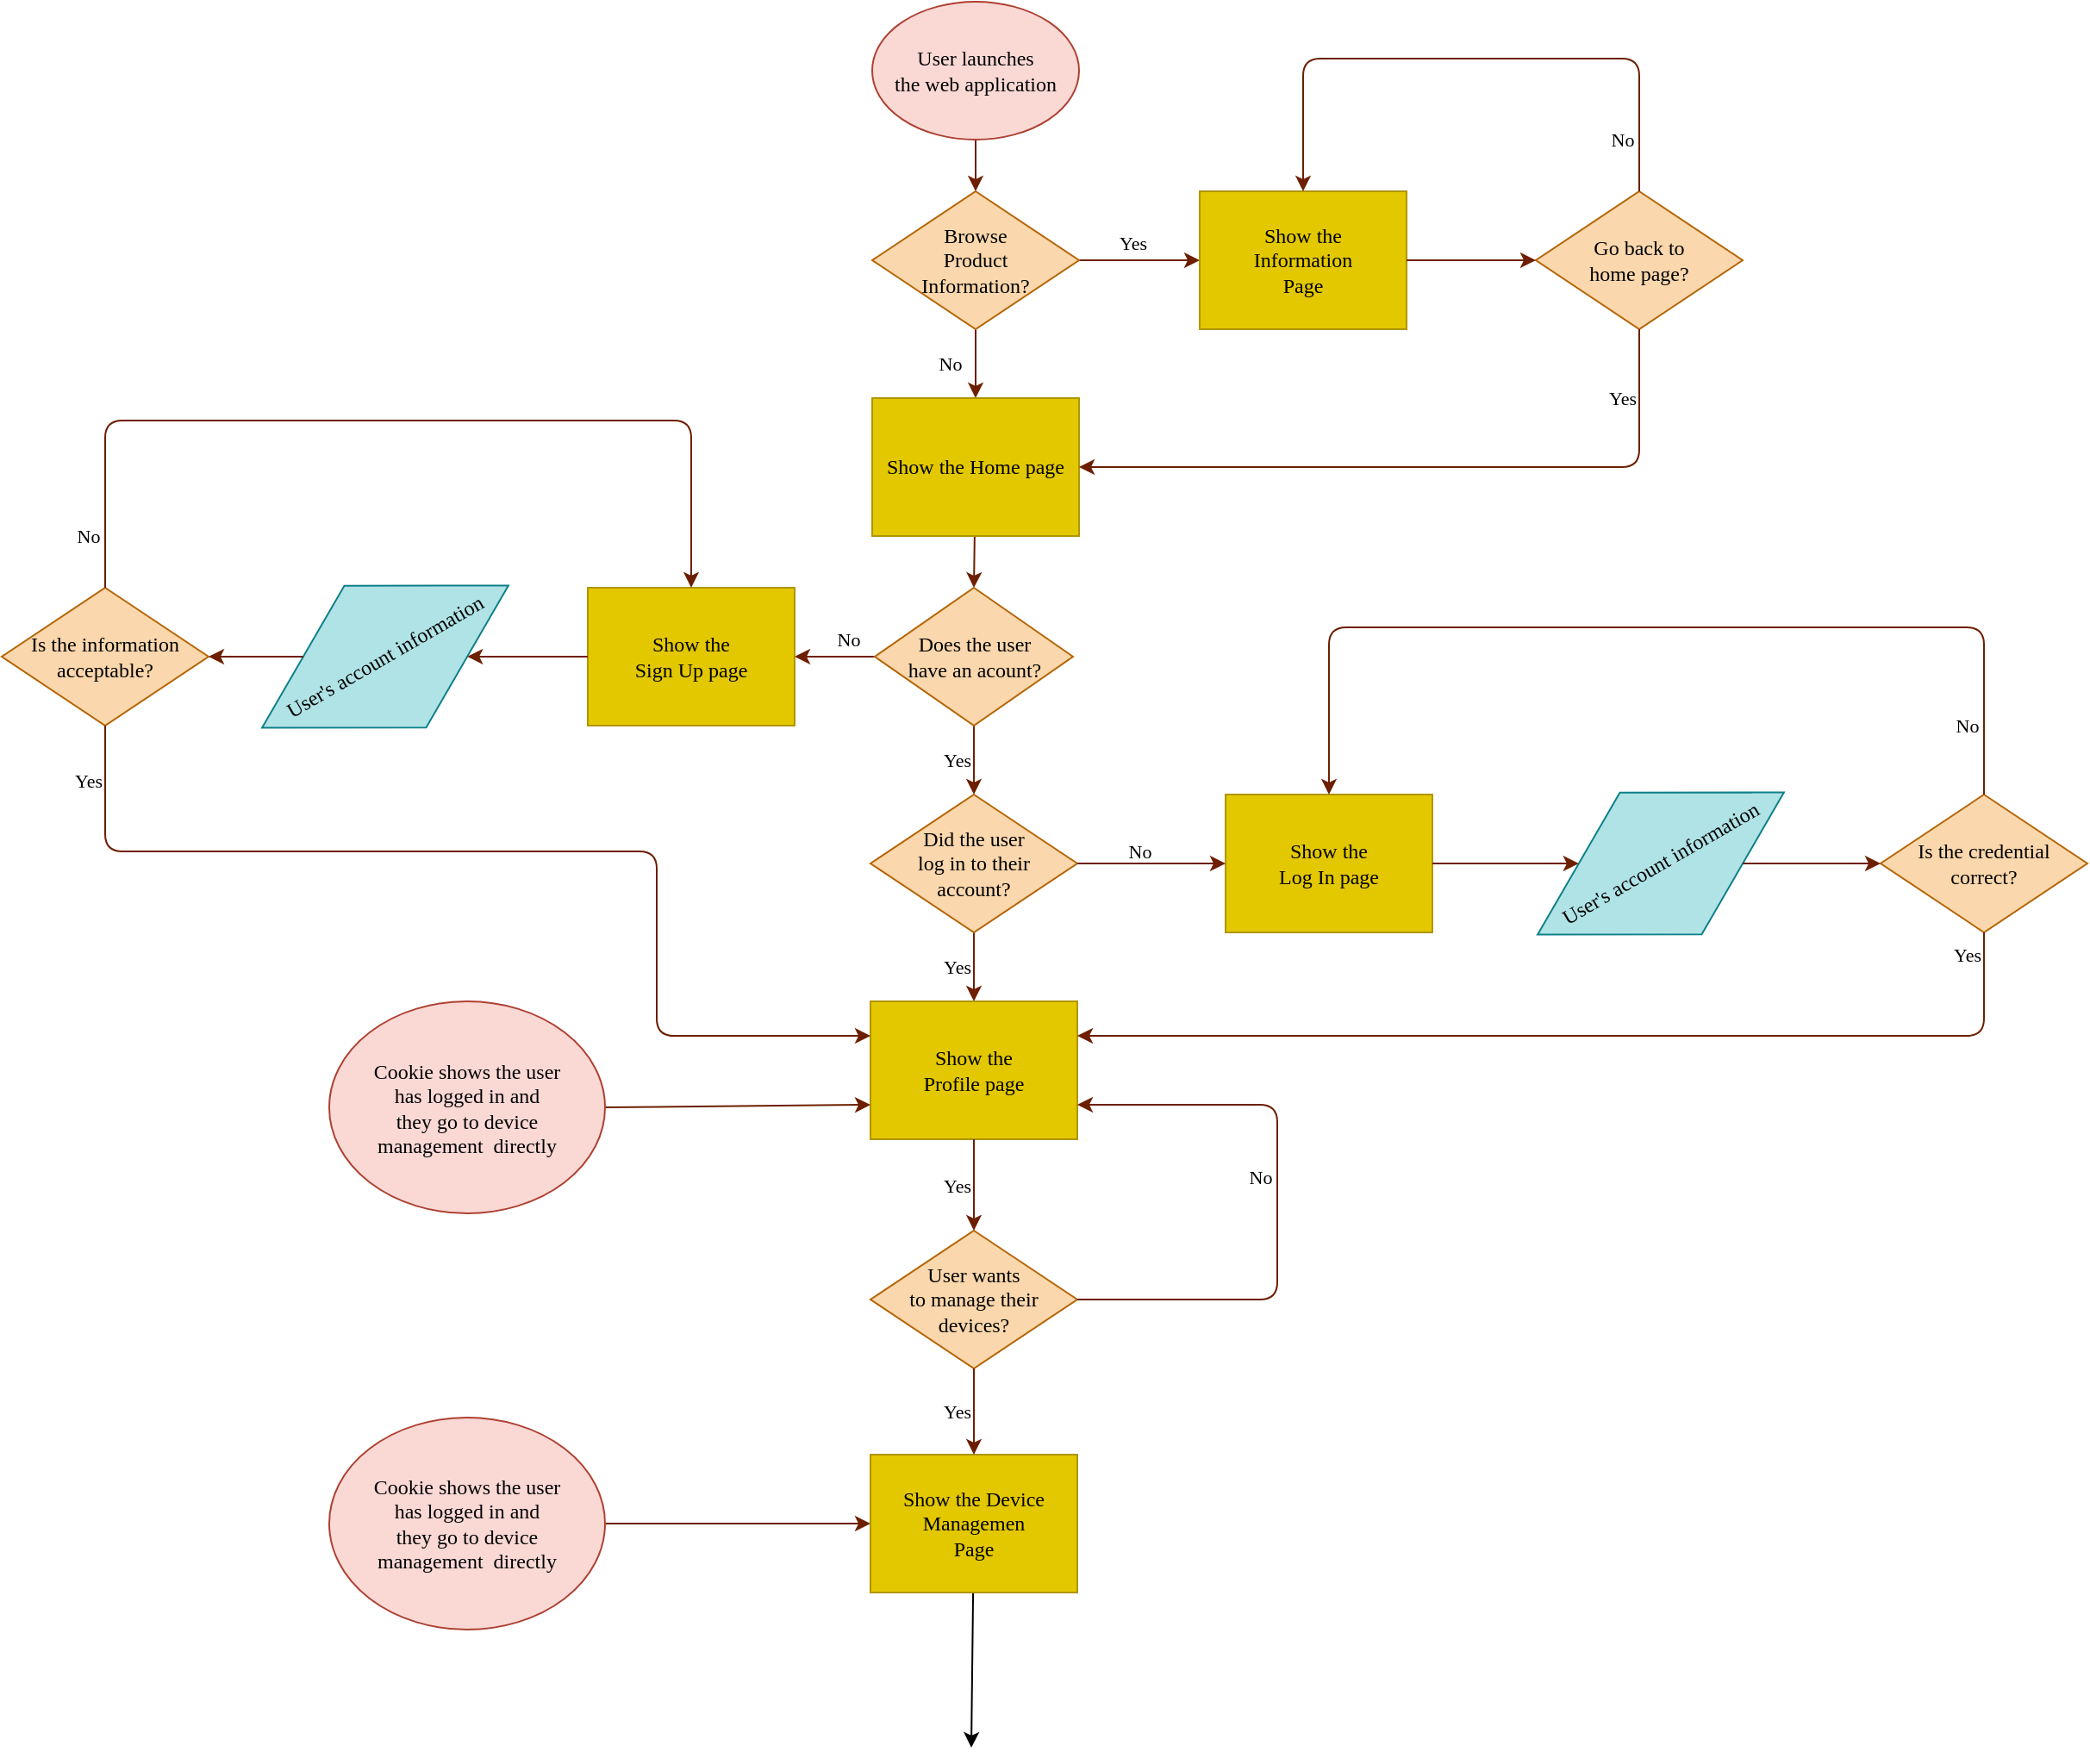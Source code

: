 <mxfile>
    <diagram id="EsgLebGoWWIMGymGJLI_" name="Page-1">
        <mxGraphModel dx="1760" dy="983" grid="1" gridSize="10" guides="1" tooltips="1" connect="1" arrows="1" fold="1" page="1" pageScale="1" pageWidth="1600" pageHeight="900" background="#ffffff" math="0" shadow="0">
            <root>
                <mxCell id="0"/>
                <mxCell id="1" parent="0"/>
                <mxCell id="2" style="edgeStyle=none;html=1;exitX=0.5;exitY=1;exitDx=0;exitDy=0;entryX=0.5;entryY=0;entryDx=0;entryDy=0;fontFamily=Times New Roman;fontColor=#000000;fillColor=#a0522d;strokeColor=#6D1F00;" edge="1" parent="1" source="3" target="8">
                    <mxGeometry relative="1" as="geometry"/>
                </mxCell>
                <mxCell id="3" value="&lt;font color=&quot;#000000&quot;&gt;User launches&lt;br&gt;the web application&lt;/font&gt;" style="ellipse;whiteSpace=wrap;html=1;fillColor=#fad9d5;strokeColor=#ae4132;fontFamily=Times New Roman;" vertex="1" parent="1">
                    <mxGeometry x="615" y="117" width="120" height="80" as="geometry"/>
                </mxCell>
                <mxCell id="4" style="edgeStyle=none;html=1;entryX=0;entryY=0.5;entryDx=0;entryDy=0;fontFamily=Times New Roman;fontColor=#000000;fillColor=#a0522d;strokeColor=#6D1F00;" edge="1" parent="1" source="8" target="10">
                    <mxGeometry relative="1" as="geometry"/>
                </mxCell>
                <mxCell id="5" value="Yes" style="edgeLabel;html=1;align=center;verticalAlign=middle;resizable=0;points=[];fontFamily=Times New Roman;fontColor=#000000;labelBackgroundColor=none;" vertex="1" connectable="0" parent="4">
                    <mxGeometry x="-0.415" y="2" relative="1" as="geometry">
                        <mxPoint x="10" y="-8" as="offset"/>
                    </mxGeometry>
                </mxCell>
                <mxCell id="6" style="edgeStyle=none;html=1;entryX=0.5;entryY=0;entryDx=0;entryDy=0;fontFamily=Times New Roman;fontColor=#000000;fillColor=#a0522d;strokeColor=#6D1F00;" edge="1" parent="1" target="12">
                    <mxGeometry relative="1" as="geometry">
                        <mxPoint x="675" y="307" as="sourcePoint"/>
                    </mxGeometry>
                </mxCell>
                <mxCell id="7" value="No" style="edgeLabel;html=1;align=center;verticalAlign=middle;resizable=0;points=[];fontFamily=Times New Roman;fontColor=#000000;labelBackgroundColor=none;" vertex="1" connectable="0" parent="6">
                    <mxGeometry x="-0.036" y="1" relative="1" as="geometry">
                        <mxPoint x="-16" as="offset"/>
                    </mxGeometry>
                </mxCell>
                <mxCell id="8" value="&lt;font color=&quot;#000000&quot;&gt;Browse&lt;br&gt;Product&lt;br&gt;Information?&lt;/font&gt;" style="rhombus;whiteSpace=wrap;html=1;fontFamily=Times New Roman;fillColor=#fad7ac;strokeColor=#b46504;" vertex="1" parent="1">
                    <mxGeometry x="615" y="227" width="120" height="80" as="geometry"/>
                </mxCell>
                <mxCell id="10" value="Show the&lt;br&gt;Information&lt;br&gt;Page" style="whiteSpace=wrap;html=1;fontFamily=Times New Roman;fillColor=#e3c800;strokeColor=#B09500;fontColor=#000000;" vertex="1" parent="1">
                    <mxGeometry x="805" y="227" width="120" height="80" as="geometry"/>
                </mxCell>
                <mxCell id="11" style="edgeStyle=none;html=1;entryX=0.5;entryY=0;entryDx=0;entryDy=0;fontFamily=Times New Roman;fontColor=#000000;fillColor=#a0522d;strokeColor=#6D1F00;" edge="1" parent="1" source="12" target="16">
                    <mxGeometry relative="1" as="geometry"/>
                </mxCell>
                <mxCell id="12" value="Show the Home page" style="whiteSpace=wrap;html=1;fontFamily=Times New Roman;fillColor=#e3c800;strokeColor=#B09500;fontColor=#000000;" vertex="1" parent="1">
                    <mxGeometry x="615" y="347" width="120" height="80" as="geometry"/>
                </mxCell>
                <mxCell id="13" value="Yes" style="edgeStyle=none;html=1;exitX=0.5;exitY=1;exitDx=0;exitDy=0;entryX=0.5;entryY=0;entryDx=0;entryDy=0;fontFamily=Times New Roman;fontColor=#000000;labelBackgroundColor=none;fillColor=#a0522d;strokeColor=#6D1F00;" edge="1" parent="1" source="16" target="25">
                    <mxGeometry y="-10" relative="1" as="geometry">
                        <mxPoint as="offset"/>
                    </mxGeometry>
                </mxCell>
                <mxCell id="14" style="edgeStyle=none;html=1;entryX=1;entryY=0.5;entryDx=0;entryDy=0;labelBackgroundColor=none;fontFamily=Times New Roman;fontColor=#000000;fillColor=#a0522d;strokeColor=#6D1F00;" edge="1" parent="1" source="16" target="18">
                    <mxGeometry relative="1" as="geometry"/>
                </mxCell>
                <mxCell id="15" value="No" style="edgeLabel;html=1;align=center;verticalAlign=middle;resizable=0;points=[];fontFamily=Times New Roman;fontColor=#000000;labelBackgroundColor=none;" vertex="1" connectable="0" parent="14">
                    <mxGeometry x="-0.4" y="3" relative="1" as="geometry">
                        <mxPoint x="-2" y="-13" as="offset"/>
                    </mxGeometry>
                </mxCell>
                <mxCell id="16" value="&lt;font color=&quot;#000000&quot;&gt;Does the user&lt;br&gt;have an acount?&lt;br&gt;&lt;/font&gt;" style="rhombus;whiteSpace=wrap;html=1;fontFamily=Times New Roman;fillColor=#fad7ac;strokeColor=#b46504;" vertex="1" parent="1">
                    <mxGeometry x="616.5" y="457" width="115" height="80" as="geometry"/>
                </mxCell>
                <mxCell id="18" value="Show the&lt;br&gt;Sign Up page" style="whiteSpace=wrap;html=1;fontFamily=Times New Roman;fillColor=#e3c800;strokeColor=#B09500;fontColor=#000000;" vertex="1" parent="1">
                    <mxGeometry x="450" y="457" width="120" height="80" as="geometry"/>
                </mxCell>
                <mxCell id="24" value="Yes" style="edgeStyle=none;html=1;exitX=0.5;exitY=1;exitDx=0;exitDy=0;entryX=0.5;entryY=0;entryDx=0;entryDy=0;labelBackgroundColor=none;fontFamily=Times New Roman;fontColor=#000000;fillColor=#a0522d;strokeColor=#6D1F00;" edge="1" parent="1" source="25" target="49">
                    <mxGeometry y="-10" relative="1" as="geometry">
                        <mxPoint as="offset"/>
                    </mxGeometry>
                </mxCell>
                <mxCell id="25" value="&lt;font color=&quot;#000000&quot;&gt;Did the user &lt;br&gt;log in to their &lt;br&gt;account?&lt;/font&gt;" style="rhombus;whiteSpace=wrap;html=1;fontFamily=Times New Roman;fillColor=#fad7ac;strokeColor=#b46504;" vertex="1" parent="1">
                    <mxGeometry x="614" y="577" width="120" height="80" as="geometry"/>
                </mxCell>
                <mxCell id="27" value="Show the&lt;br&gt;Log In page" style="whiteSpace=wrap;html=1;fontFamily=Times New Roman;fillColor=#e3c800;strokeColor=#B09500;fontColor=#000000;" vertex="1" parent="1">
                    <mxGeometry x="820" y="577" width="120" height="80" as="geometry"/>
                </mxCell>
                <mxCell id="28" value="" style="edgeStyle=none;html=1;labelBackgroundColor=none;fontFamily=Times New Roman;fontColor=#000000;exitX=1;exitY=0.5;exitDx=0;exitDy=0;fillColor=#a0522d;strokeColor=#6D1F00;entryX=0;entryY=0.5;entryDx=0;entryDy=0;" edge="1" parent="1" source="31" target="33">
                    <mxGeometry x="-0.081" y="17" relative="1" as="geometry">
                        <mxPoint as="offset"/>
                        <mxPoint x="520" y="660" as="targetPoint"/>
                    </mxGeometry>
                </mxCell>
                <mxCell id="30" value="&lt;font color=&quot;#000000&quot;&gt;Is the credential&lt;br&gt;correct?&lt;br&gt;&lt;/font&gt;" style="rhombus;whiteSpace=wrap;html=1;fontFamily=Times New Roman;fillColor=#fad7ac;strokeColor=#b46504;" vertex="1" parent="1">
                    <mxGeometry x="1200" y="577" width="120" height="80" as="geometry"/>
                </mxCell>
                <mxCell id="31" value="&lt;font color=&quot;#000000&quot;&gt;Cookie shows the user&lt;br&gt;has logged in and&lt;br&gt;they go to device&lt;br&gt;management&amp;nbsp; directly&lt;br&gt;&lt;/font&gt;" style="ellipse;whiteSpace=wrap;html=1;fillColor=#fad9d5;strokeColor=#ae4132;fontFamily=Times New Roman;" vertex="1" parent="1">
                    <mxGeometry x="300" y="938.5" width="160" height="123" as="geometry"/>
                </mxCell>
                <mxCell id="32" style="edgeStyle=none;html=1;entryX=0.5;entryY=0;entryDx=0;entryDy=0;labelBackgroundColor=none;fontFamily=Times New Roman;fontColor=#000000;" edge="1" parent="1" source="33">
                    <mxGeometry relative="1" as="geometry">
                        <mxPoint x="672.5" y="1130" as="targetPoint"/>
                    </mxGeometry>
                </mxCell>
                <mxCell id="33" value="Show the Device Managemen&lt;br&gt;Page" style="whiteSpace=wrap;html=1;fontFamily=Times New Roman;fillColor=#e3c800;strokeColor=#B09500;fontColor=#000000;" vertex="1" parent="1">
                    <mxGeometry x="614" y="960" width="120" height="80" as="geometry"/>
                </mxCell>
                <mxCell id="37" value="&lt;font color=&quot;#000000&quot;&gt;User's account information&lt;/font&gt;" style="rhombus;whiteSpace=wrap;html=1;labelBackgroundColor=none;fontFamily=Times New Roman;rotation=-30;strokeColor=#0e8088;fillColor=#b0e3e6;" vertex="1" parent="1">
                    <mxGeometry x="990" y="569.5" width="165" height="95" as="geometry"/>
                </mxCell>
                <mxCell id="41" value="&lt;font color=&quot;#000000&quot;&gt;Go back to &lt;br&gt;home page?&lt;/font&gt;" style="rhombus;whiteSpace=wrap;html=1;fontFamily=Times New Roman;fillColor=#fad7ac;strokeColor=#b46504;" vertex="1" parent="1">
                    <mxGeometry x="1000" y="227" width="120" height="80" as="geometry"/>
                </mxCell>
                <mxCell id="49" value="Show the&lt;br&gt;Profile page" style="whiteSpace=wrap;html=1;fontFamily=Times New Roman;fillColor=#e3c800;strokeColor=#B09500;fontColor=#000000;" vertex="1" parent="1">
                    <mxGeometry x="614" y="697" width="120" height="80" as="geometry"/>
                </mxCell>
                <mxCell id="50" value="" style="edgeStyle=none;html=1;entryX=0.5;entryY=0;entryDx=0;entryDy=0;labelBackgroundColor=none;fontFamily=Times New Roman;fontColor=#000000;endArrow=none;" edge="1" parent="1" target="22">
                    <mxGeometry relative="1" as="geometry">
                        <mxPoint x="669" y="903" as="sourcePoint"/>
                        <mxPoint x="900" y="790" as="targetPoint"/>
                    </mxGeometry>
                </mxCell>
                <mxCell id="22" value="&lt;font color=&quot;#000000&quot;&gt;User wants &lt;br&gt;to manage their &lt;br&gt;devices?&lt;/font&gt;" style="rhombus;whiteSpace=wrap;html=1;fontFamily=Times New Roman;fillColor=#fad7ac;strokeColor=#b46504;" vertex="1" parent="1">
                    <mxGeometry x="614" y="830" width="120" height="80" as="geometry"/>
                </mxCell>
                <mxCell id="52" value="" style="edgeStyle=none;html=1;labelBackgroundColor=none;fontFamily=Times New Roman;fontColor=#000000;exitX=1;exitY=0.5;exitDx=0;exitDy=0;fillColor=#a0522d;strokeColor=#6D1F00;entryX=0;entryY=0.75;entryDx=0;entryDy=0;" edge="1" parent="1" source="53" target="49">
                    <mxGeometry x="-0.081" y="17" relative="1" as="geometry">
                        <mxPoint as="offset"/>
                        <mxPoint x="614" y="737" as="targetPoint"/>
                    </mxGeometry>
                </mxCell>
                <mxCell id="53" value="&lt;font color=&quot;#000000&quot;&gt;Cookie shows the user&lt;br&gt;has logged in and&lt;br&gt;they go to device&lt;br&gt;management&amp;nbsp; directly&lt;br&gt;&lt;/font&gt;" style="ellipse;whiteSpace=wrap;html=1;fillColor=#fad9d5;strokeColor=#ae4132;fontFamily=Times New Roman;" vertex="1" parent="1">
                    <mxGeometry x="300" y="697" width="160" height="123" as="geometry"/>
                </mxCell>
                <mxCell id="54" style="edgeStyle=none;html=1;entryX=0;entryY=0.5;entryDx=0;entryDy=0;labelBackgroundColor=none;fontFamily=Times New Roman;fontColor=#000000;fillColor=#a0522d;strokeColor=#6D1F00;exitX=1;exitY=0.5;exitDx=0;exitDy=0;" edge="1" parent="1" source="25" target="27">
                    <mxGeometry relative="1" as="geometry">
                        <mxPoint x="626.5" y="507" as="sourcePoint"/>
                        <mxPoint x="580" y="507" as="targetPoint"/>
                    </mxGeometry>
                </mxCell>
                <mxCell id="55" value="No" style="edgeLabel;html=1;align=center;verticalAlign=middle;resizable=0;points=[];fontFamily=Times New Roman;fontColor=#000000;labelBackgroundColor=none;" vertex="1" connectable="0" parent="54">
                    <mxGeometry x="-0.4" y="3" relative="1" as="geometry">
                        <mxPoint x="10" y="-4" as="offset"/>
                    </mxGeometry>
                </mxCell>
                <mxCell id="56" value="Yes" style="edgeStyle=none;html=1;entryX=0.5;entryY=0;entryDx=0;entryDy=0;labelBackgroundColor=none;fontFamily=Times New Roman;fontColor=#000000;fillColor=#a0522d;strokeColor=#6D1F00;" edge="1" parent="1" target="22">
                    <mxGeometry y="-10" relative="1" as="geometry">
                        <mxPoint as="offset"/>
                        <mxPoint x="674" y="777" as="sourcePoint"/>
                        <mxPoint x="740" y="697" as="targetPoint"/>
                        <Array as="points"/>
                    </mxGeometry>
                </mxCell>
                <mxCell id="57" value="Yes" style="edgeStyle=none;html=1;entryX=0.5;entryY=0;entryDx=0;entryDy=0;labelBackgroundColor=none;fontFamily=Times New Roman;fontColor=#000000;fillColor=#a0522d;strokeColor=#6D1F00;exitX=0.5;exitY=1;exitDx=0;exitDy=0;" edge="1" parent="1" source="22" target="33">
                    <mxGeometry y="-10" relative="1" as="geometry">
                        <mxPoint as="offset"/>
                        <mxPoint x="684" y="787" as="sourcePoint"/>
                        <mxPoint x="684" y="840" as="targetPoint"/>
                        <Array as="points"/>
                    </mxGeometry>
                </mxCell>
                <mxCell id="58" style="edgeStyle=none;html=1;entryX=1;entryY=0.75;entryDx=0;entryDy=0;labelBackgroundColor=none;fontFamily=Times New Roman;fontColor=#000000;fillColor=#a0522d;strokeColor=#6D1F00;exitX=1;exitY=0.5;exitDx=0;exitDy=0;" edge="1" parent="1" source="22" target="49">
                    <mxGeometry relative="1" as="geometry">
                        <mxPoint x="744" y="627" as="sourcePoint"/>
                        <mxPoint x="830" y="627" as="targetPoint"/>
                        <Array as="points">
                            <mxPoint x="850" y="870"/>
                            <mxPoint x="850" y="757"/>
                        </Array>
                    </mxGeometry>
                </mxCell>
                <mxCell id="59" value="No" style="edgeLabel;html=1;align=center;verticalAlign=middle;resizable=0;points=[];fontFamily=Times New Roman;fontColor=#000000;labelBackgroundColor=none;" vertex="1" connectable="0" parent="58">
                    <mxGeometry x="-0.4" y="3" relative="1" as="geometry">
                        <mxPoint x="2" y="-68" as="offset"/>
                    </mxGeometry>
                </mxCell>
                <mxCell id="61" style="edgeStyle=none;html=1;entryX=0;entryY=0.5;entryDx=0;entryDy=0;fontFamily=Times New Roman;fontColor=#000000;fillColor=#a0522d;strokeColor=#6D1F00;exitX=1;exitY=0.5;exitDx=0;exitDy=0;" edge="1" parent="1" source="10" target="41">
                    <mxGeometry relative="1" as="geometry">
                        <mxPoint x="745" y="277" as="sourcePoint"/>
                        <mxPoint x="815" y="277" as="targetPoint"/>
                    </mxGeometry>
                </mxCell>
                <mxCell id="63" style="edgeStyle=none;html=1;entryX=0.5;entryY=0;entryDx=0;entryDy=0;fontFamily=Times New Roman;fontColor=#000000;fillColor=#a0522d;strokeColor=#6D1F00;exitX=0.5;exitY=0;exitDx=0;exitDy=0;" edge="1" parent="1" source="41" target="10">
                    <mxGeometry relative="1" as="geometry">
                        <mxPoint x="1120" y="267" as="sourcePoint"/>
                        <mxPoint x="815" y="277" as="targetPoint"/>
                        <Array as="points">
                            <mxPoint x="1060" y="150"/>
                            <mxPoint x="865" y="150"/>
                        </Array>
                    </mxGeometry>
                </mxCell>
                <mxCell id="64" value="No" style="edgeLabel;html=1;align=center;verticalAlign=middle;resizable=0;points=[];fontFamily=Times New Roman;fontColor=#000000;labelBackgroundColor=none;" vertex="1" connectable="0" parent="63">
                    <mxGeometry x="-0.415" y="2" relative="1" as="geometry">
                        <mxPoint x="15" y="45" as="offset"/>
                    </mxGeometry>
                </mxCell>
                <mxCell id="71" style="edgeStyle=none;html=1;entryX=1;entryY=0.5;entryDx=0;entryDy=0;fontFamily=Times New Roman;fontColor=#000000;fillColor=#a0522d;strokeColor=#6D1F00;exitX=0.5;exitY=1;exitDx=0;exitDy=0;" edge="1" parent="1" source="41" target="12">
                    <mxGeometry relative="1" as="geometry">
                        <mxPoint x="745" y="277" as="sourcePoint"/>
                        <mxPoint x="815" y="277" as="targetPoint"/>
                        <Array as="points">
                            <mxPoint x="1060" y="387"/>
                        </Array>
                    </mxGeometry>
                </mxCell>
                <mxCell id="72" value="Yes" style="edgeLabel;html=1;align=center;verticalAlign=middle;resizable=0;points=[];fontFamily=Times New Roman;fontColor=#000000;labelBackgroundColor=none;" vertex="1" connectable="0" parent="71">
                    <mxGeometry x="-0.415" y="2" relative="1" as="geometry">
                        <mxPoint x="28" y="-42" as="offset"/>
                    </mxGeometry>
                </mxCell>
                <mxCell id="73" style="edgeStyle=none;html=1;entryX=0;entryY=0;entryDx=0;entryDy=0;labelBackgroundColor=none;fontFamily=Times New Roman;fontColor=#000000;fillColor=#a0522d;strokeColor=#6D1F00;exitX=1;exitY=0.5;exitDx=0;exitDy=0;" edge="1" parent="1" source="27" target="37">
                    <mxGeometry relative="1" as="geometry">
                        <mxPoint x="744" y="627" as="sourcePoint"/>
                        <mxPoint x="830" y="627" as="targetPoint"/>
                    </mxGeometry>
                </mxCell>
                <mxCell id="75" style="edgeStyle=none;html=1;entryX=0;entryY=0.5;entryDx=0;entryDy=0;labelBackgroundColor=none;fontFamily=Times New Roman;fontColor=#000000;fillColor=#a0522d;strokeColor=#6D1F00;exitX=1;exitY=1;exitDx=0;exitDy=0;" edge="1" parent="1" source="37" target="30">
                    <mxGeometry relative="1" as="geometry">
                        <mxPoint x="950" y="627" as="sourcePoint"/>
                        <mxPoint x="1034.901" y="627.057" as="targetPoint"/>
                    </mxGeometry>
                </mxCell>
                <mxCell id="76" style="edgeStyle=none;html=1;entryX=0.5;entryY=0;entryDx=0;entryDy=0;labelBackgroundColor=none;fontFamily=Times New Roman;fontColor=#000000;fillColor=#a0522d;strokeColor=#6D1F00;exitX=0.5;exitY=0;exitDx=0;exitDy=0;" edge="1" parent="1" source="30" target="27">
                    <mxGeometry relative="1" as="geometry">
                        <mxPoint x="744" y="627" as="sourcePoint"/>
                        <mxPoint x="830" y="627" as="targetPoint"/>
                        <Array as="points">
                            <mxPoint x="1260" y="480"/>
                            <mxPoint x="880" y="480"/>
                        </Array>
                    </mxGeometry>
                </mxCell>
                <mxCell id="77" value="No" style="edgeLabel;html=1;align=center;verticalAlign=middle;resizable=0;points=[];fontFamily=Times New Roman;fontColor=#000000;labelBackgroundColor=none;" vertex="1" connectable="0" parent="76">
                    <mxGeometry x="-0.4" y="3" relative="1" as="geometry">
                        <mxPoint x="65" y="54" as="offset"/>
                    </mxGeometry>
                </mxCell>
                <mxCell id="78" style="edgeStyle=none;html=1;entryX=1;entryY=0.25;entryDx=0;entryDy=0;labelBackgroundColor=none;fontFamily=Times New Roman;fontColor=#000000;fillColor=#a0522d;strokeColor=#6D1F00;exitX=0.5;exitY=1;exitDx=0;exitDy=0;" edge="1" parent="1" source="30" target="49">
                    <mxGeometry relative="1" as="geometry">
                        <mxPoint x="754" y="637" as="sourcePoint"/>
                        <mxPoint x="840" y="637" as="targetPoint"/>
                        <Array as="points">
                            <mxPoint x="1260" y="717"/>
                        </Array>
                    </mxGeometry>
                </mxCell>
                <mxCell id="79" value="Yes" style="edgeLabel;html=1;align=center;verticalAlign=middle;resizable=0;points=[];fontFamily=Times New Roman;fontColor=#000000;labelBackgroundColor=none;" vertex="1" connectable="0" parent="78">
                    <mxGeometry x="-0.4" y="3" relative="1" as="geometry">
                        <mxPoint x="106" y="-50" as="offset"/>
                    </mxGeometry>
                </mxCell>
                <mxCell id="91" value="&lt;font color=&quot;#000000&quot;&gt;User's account information&lt;/font&gt;" style="rhombus;whiteSpace=wrap;html=1;labelBackgroundColor=none;fontFamily=Times New Roman;rotation=-30;strokeColor=#0e8088;fillColor=#b0e3e6;" vertex="1" parent="1">
                    <mxGeometry x="250" y="449.5" width="165" height="95" as="geometry"/>
                </mxCell>
                <mxCell id="93" style="edgeStyle=none;html=1;entryX=1;entryY=1;entryDx=0;entryDy=0;labelBackgroundColor=none;fontFamily=Times New Roman;fontColor=#000000;fillColor=#a0522d;strokeColor=#6D1F00;exitX=0;exitY=0.5;exitDx=0;exitDy=0;" edge="1" parent="1" source="18" target="91">
                    <mxGeometry relative="1" as="geometry">
                        <mxPoint x="626.5" y="507" as="sourcePoint"/>
                        <mxPoint x="580.0" y="507" as="targetPoint"/>
                    </mxGeometry>
                </mxCell>
                <mxCell id="95" value="&lt;font color=&quot;#000000&quot;&gt;Is the information&lt;br&gt;acceptable?&lt;br&gt;&lt;/font&gt;" style="rhombus;whiteSpace=wrap;html=1;fontFamily=Times New Roman;fillColor=#fad7ac;strokeColor=#b46504;" vertex="1" parent="1">
                    <mxGeometry x="110" y="457" width="120" height="80" as="geometry"/>
                </mxCell>
                <mxCell id="96" style="edgeStyle=none;html=1;entryX=1;entryY=0.5;entryDx=0;entryDy=0;labelBackgroundColor=none;fontFamily=Times New Roman;fontColor=#000000;fillColor=#a0522d;strokeColor=#6D1F00;exitX=0;exitY=0;exitDx=0;exitDy=0;" edge="1" parent="1" source="91" target="95">
                    <mxGeometry relative="1" as="geometry">
                        <mxPoint x="460" y="507" as="sourcePoint"/>
                        <mxPoint x="380.099" y="506.943" as="targetPoint"/>
                    </mxGeometry>
                </mxCell>
                <mxCell id="98" style="edgeStyle=none;html=1;entryX=0;entryY=0.25;entryDx=0;entryDy=0;labelBackgroundColor=none;fontFamily=Times New Roman;fontColor=#000000;fillColor=#a0522d;strokeColor=#6D1F00;exitX=0.5;exitY=1;exitDx=0;exitDy=0;" edge="1" parent="1" source="95" target="49">
                    <mxGeometry relative="1" as="geometry">
                        <mxPoint x="294.901" y="507.057" as="sourcePoint"/>
                        <mxPoint x="240" y="507" as="targetPoint"/>
                        <Array as="points">
                            <mxPoint x="170" y="610"/>
                            <mxPoint x="490" y="610"/>
                            <mxPoint x="490" y="717"/>
                        </Array>
                    </mxGeometry>
                </mxCell>
                <mxCell id="102" value="Yes" style="edgeLabel;html=1;align=center;verticalAlign=middle;resizable=0;points=[];fontFamily=Times New Roman;fontColor=#000000;" vertex="1" connectable="0" parent="98">
                    <mxGeometry x="-0.913" y="2" relative="1" as="geometry">
                        <mxPoint x="-12" y="5" as="offset"/>
                    </mxGeometry>
                </mxCell>
                <mxCell id="103" style="edgeStyle=none;html=1;entryX=0.5;entryY=0;entryDx=0;entryDy=0;labelBackgroundColor=none;fontFamily=Times New Roman;fontColor=#000000;fillColor=#a0522d;strokeColor=#6D1F00;exitX=0.5;exitY=0;exitDx=0;exitDy=0;" edge="1" parent="1" source="95" target="18">
                    <mxGeometry relative="1" as="geometry">
                        <mxPoint x="626.5" y="507" as="sourcePoint"/>
                        <mxPoint x="580" y="507" as="targetPoint"/>
                        <Array as="points">
                            <mxPoint x="170" y="360"/>
                            <mxPoint x="510" y="360"/>
                        </Array>
                    </mxGeometry>
                </mxCell>
                <mxCell id="104" value="No" style="edgeLabel;html=1;align=center;verticalAlign=middle;resizable=0;points=[];fontFamily=Times New Roman;fontColor=#000000;labelBackgroundColor=none;" vertex="1" connectable="0" parent="103">
                    <mxGeometry x="-0.4" y="3" relative="1" as="geometry">
                        <mxPoint x="-73" y="70" as="offset"/>
                    </mxGeometry>
                </mxCell>
            </root>
        </mxGraphModel>
    </diagram>
</mxfile>